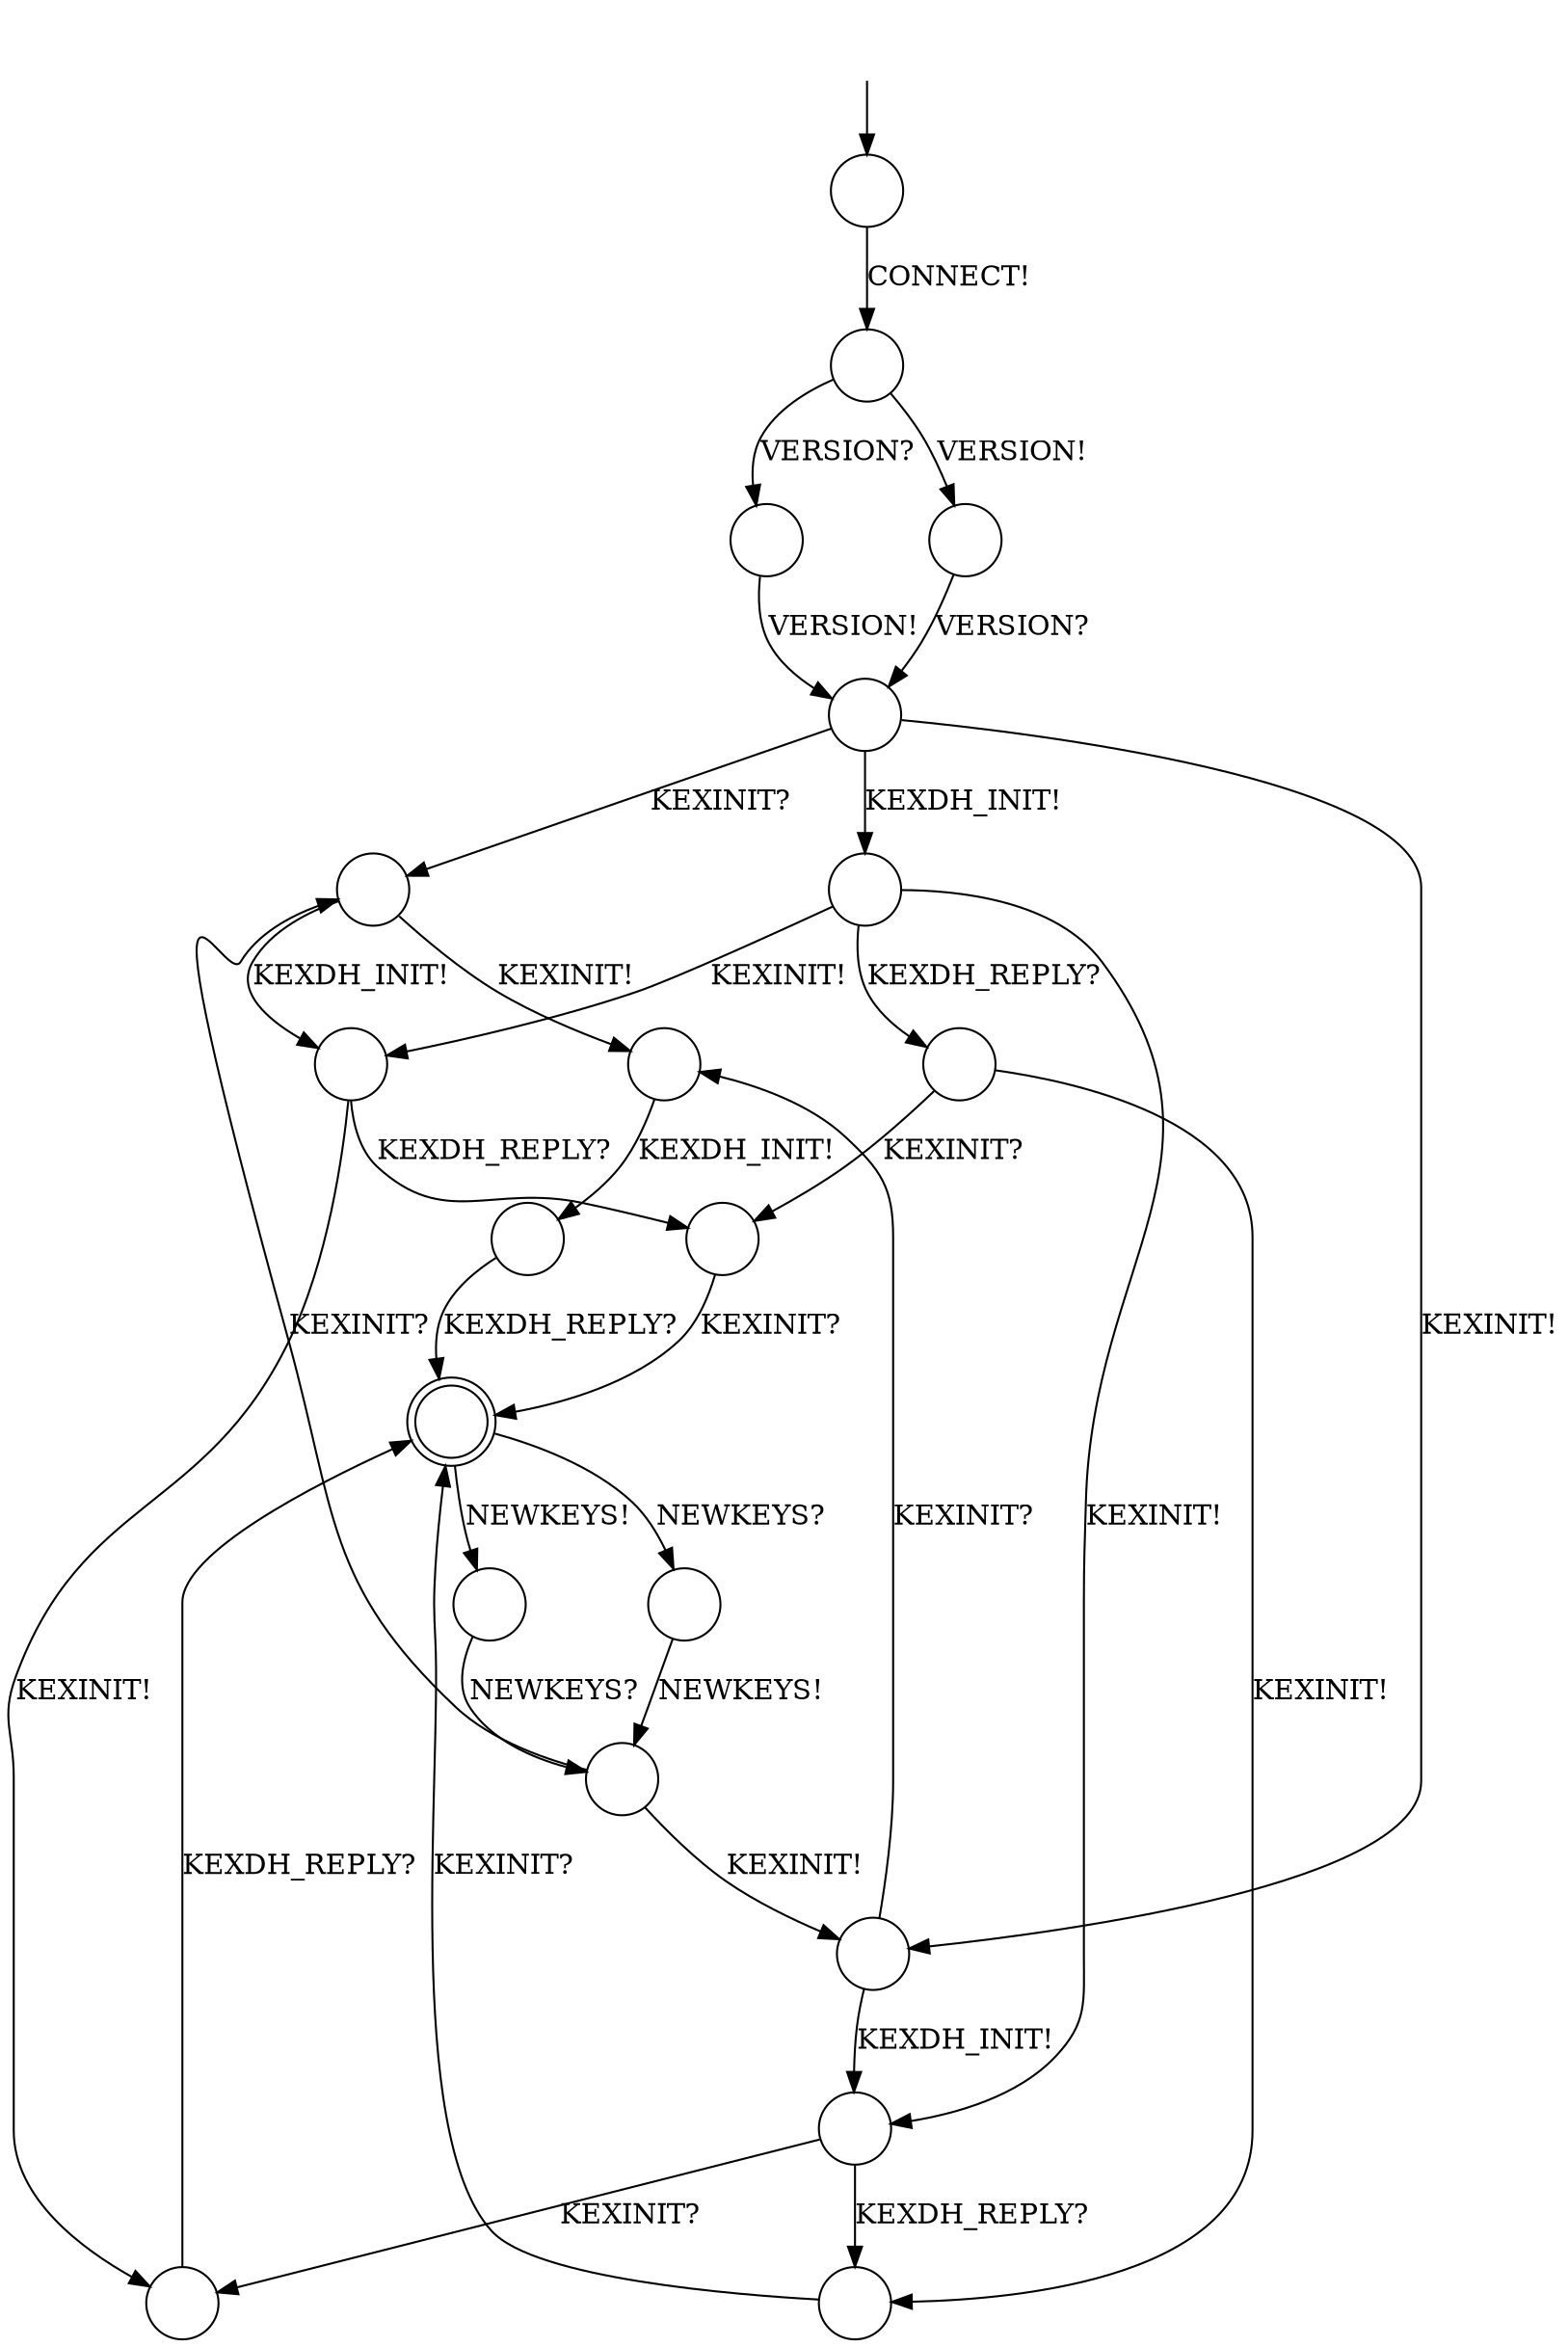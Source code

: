 digraph Automaton {
initial [shape=plaintext,label=""];
1 [shape=circle,label=""]
2 [shape=circle,label=""]
3 [shape=circle,label=""]
4 [shape=circle,label=""]
5 [shape=circle,label=""]
6 [shape=circle,label=""]
7 [shape=circle,label=""]
8 [shape=circle,label=""]
9 [shape=circle,label=""]
10 [shape=circle,label=""]
11 [shape=circle,label=""]
12 [shape=circle,label=""]
13 [shape=circle,label=""]
14 [shape=circle,label=""]
15 [shape=circle,label=""]
16 [shape=circle,label=""]
17 [shape=doublecircle,label=""]
18 [shape=circle,label=""]
19 [shape=circle,label=""]
20 [shape=circle,label=""]
initial -> 1
1 -> 2 [label="CONNECT!"]
2 -> 3 [label="VERSION?"]
2 -> 4 [label="VERSION!"]
3 -> 5 [label="VERSION!"]
4 -> 5 [label="VERSION?"]
5 -> 6 [label="KEXINIT?"]
5 -> 8 [label="KEXDH_INIT!"]
5 -> 7 [label="KEXINIT!"]
6 -> 9 [label="KEXINIT!"]
6 -> 10 [label="KEXDH_INIT!"]
7 -> 9 [label="KEXINIT?"]
7 -> 11 [label="KEXDH_INIT!"]
8 -> 10 [label="KEXINIT!"]
8 -> 12 [label="KEXDH_REPLY?"]
8 -> 11 [label="KEXINIT!"]
9 -> 13 [label="KEXDH_INIT!"]
10 -> 14 [label="KEXINIT!"]
10 -> 15 [label="KEXDH_REPLY?"]
11 -> 14 [label="KEXINIT?"]
11 -> 16 [label="KEXDH_REPLY?"]
12 -> 15 [label="KEXINIT?"]
12 -> 16 [label="KEXINIT!"]
13 -> 17 [label="KEXDH_REPLY?"]
14 -> 17 [label="KEXDH_REPLY?"]
15 -> 17 [label="KEXINIT?"]
16 -> 17 [label="KEXINIT?"]
17 -> 18 [label="NEWKEYS?"]
17 -> 19 [label="NEWKEYS!"]
18 -> 20 [label="NEWKEYS!"]
19 -> 20 [label="NEWKEYS?"]
20 -> 7 [label="KEXINIT!"]
20 -> 6 [label="KEXINIT?"]
}